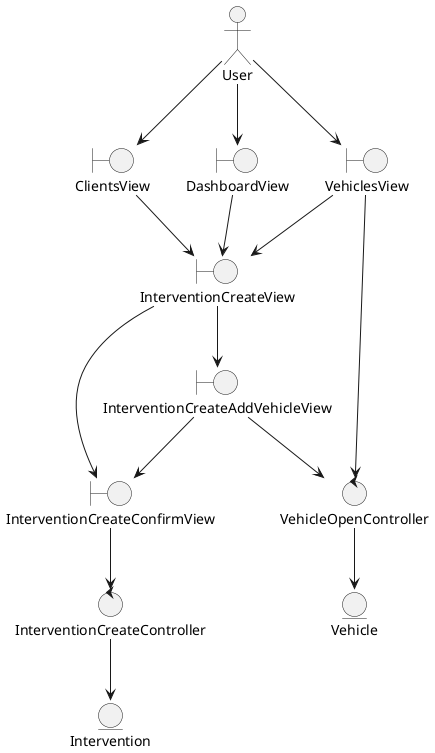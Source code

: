 @startuml

actor :User:
'boundary Boundary
'control Control
'entity Entity

boundary ClientsView as b1
boundary DashboardView as b2
boundary VehiclesView as b4
boundary InterventionCreateView as b5
boundary InterventionCreateAddVehicleView as b6
boundary InterventionCreateConfirmView as b7

control InterventionCreateController as c1
control VehicleOpenController as c2

entity Intervention as e1
entity Vehicle as e2

User --> b1
User --> b2
User --> b4
b1 --> b5
b2 --> b5
b4 --> b5
b5 --> b6
b5 --> b7
b6 --> b7
b7 --> c1
b6 --> c2
b4 --> c2
c1 --> e1
c2 --> e2


@enduml